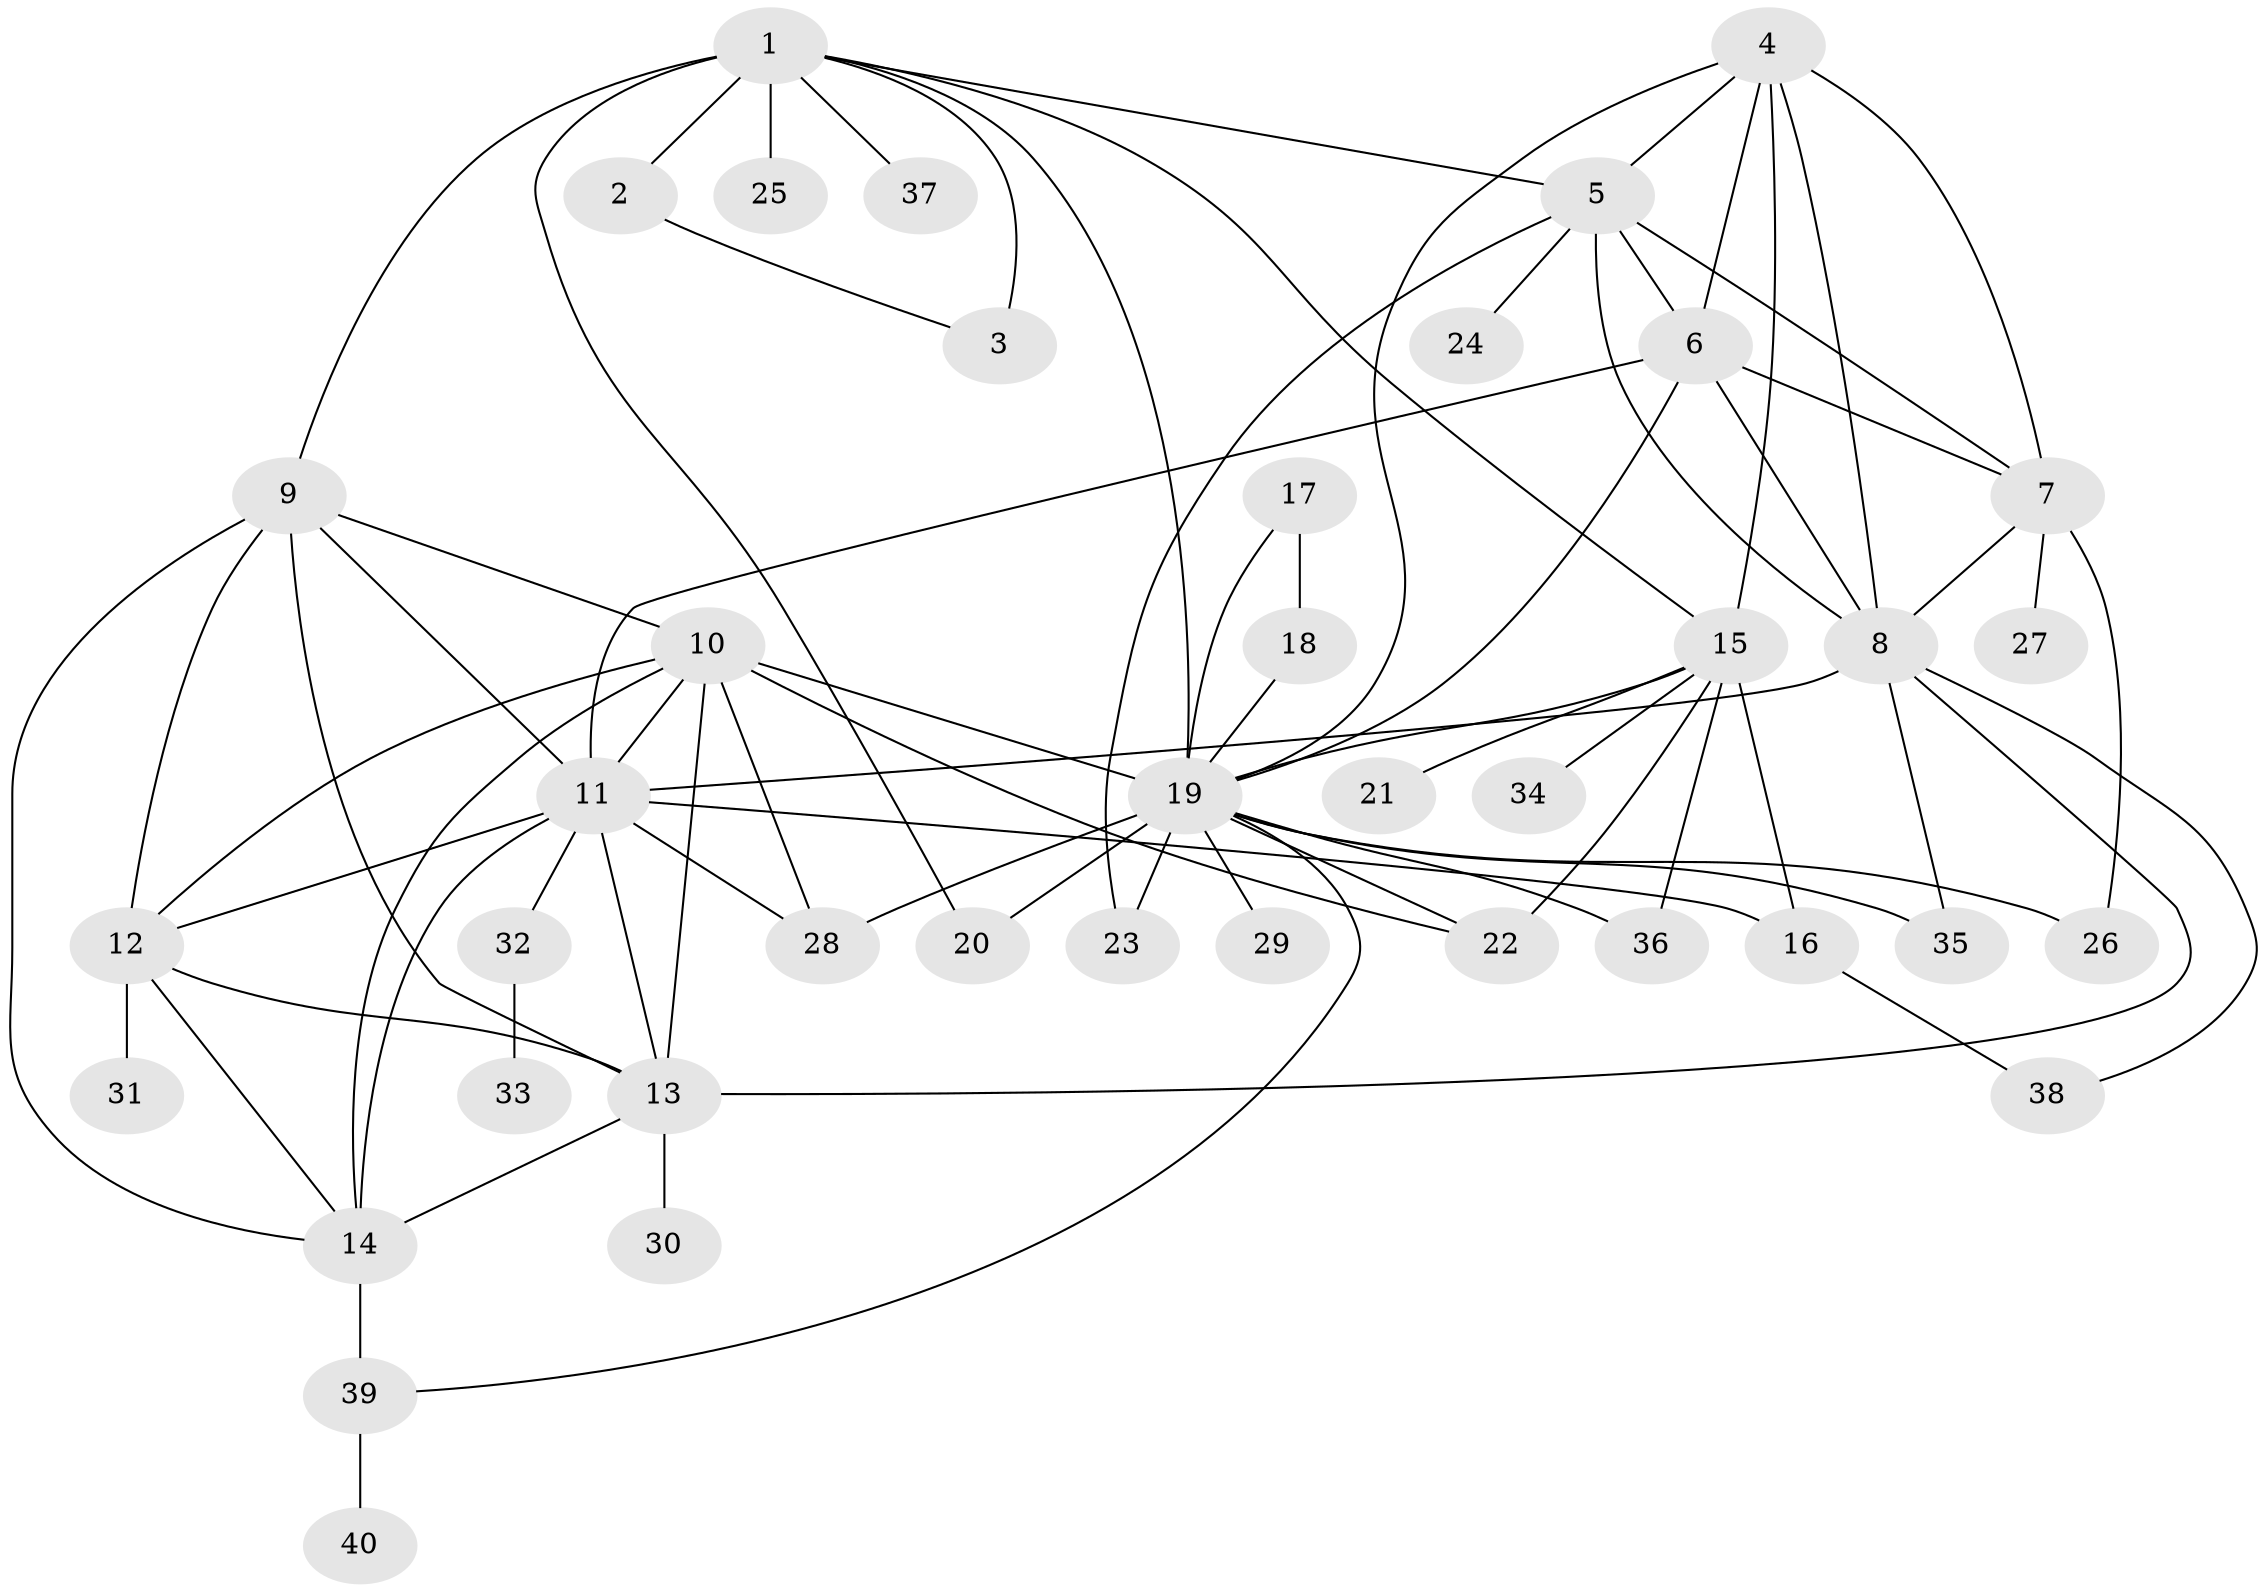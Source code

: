 // original degree distribution, {6: 0.03076923076923077, 8: 0.038461538461538464, 5: 0.023076923076923078, 15: 0.007692307692307693, 11: 0.023076923076923078, 12: 0.023076923076923078, 7: 0.03076923076923077, 10: 0.015384615384615385, 9: 0.03076923076923077, 13: 0.007692307692307693, 2: 0.17692307692307693, 1: 0.5461538461538461, 4: 0.023076923076923078, 3: 0.023076923076923078}
// Generated by graph-tools (version 1.1) at 2025/52/03/04/25 22:52:40]
// undirected, 40 vertices, 77 edges
graph export_dot {
  node [color=gray90,style=filled];
  1;
  2;
  3;
  4;
  5;
  6;
  7;
  8;
  9;
  10;
  11;
  12;
  13;
  14;
  15;
  16;
  17;
  18;
  19;
  20;
  21;
  22;
  23;
  24;
  25;
  26;
  27;
  28;
  29;
  30;
  31;
  32;
  33;
  34;
  35;
  36;
  37;
  38;
  39;
  40;
  1 -- 2 [weight=4.0];
  1 -- 3 [weight=4.0];
  1 -- 5 [weight=1.0];
  1 -- 9 [weight=1.0];
  1 -- 15 [weight=1.0];
  1 -- 19 [weight=1.0];
  1 -- 20 [weight=1.0];
  1 -- 25 [weight=5.0];
  1 -- 37 [weight=1.0];
  2 -- 3 [weight=1.0];
  4 -- 5 [weight=2.0];
  4 -- 6 [weight=2.0];
  4 -- 7 [weight=2.0];
  4 -- 8 [weight=2.0];
  4 -- 15 [weight=1.0];
  4 -- 19 [weight=1.0];
  5 -- 6 [weight=1.0];
  5 -- 7 [weight=1.0];
  5 -- 8 [weight=1.0];
  5 -- 23 [weight=1.0];
  5 -- 24 [weight=1.0];
  6 -- 7 [weight=1.0];
  6 -- 8 [weight=1.0];
  6 -- 11 [weight=1.0];
  6 -- 19 [weight=1.0];
  7 -- 8 [weight=1.0];
  7 -- 26 [weight=4.0];
  7 -- 27 [weight=1.0];
  8 -- 11 [weight=1.0];
  8 -- 13 [weight=1.0];
  8 -- 35 [weight=1.0];
  8 -- 38 [weight=1.0];
  9 -- 10 [weight=1.0];
  9 -- 11 [weight=1.0];
  9 -- 12 [weight=1.0];
  9 -- 13 [weight=1.0];
  9 -- 14 [weight=1.0];
  10 -- 11 [weight=1.0];
  10 -- 12 [weight=1.0];
  10 -- 13 [weight=1.0];
  10 -- 14 [weight=1.0];
  10 -- 19 [weight=1.0];
  10 -- 22 [weight=1.0];
  10 -- 28 [weight=1.0];
  11 -- 12 [weight=1.0];
  11 -- 13 [weight=6.0];
  11 -- 14 [weight=1.0];
  11 -- 16 [weight=1.0];
  11 -- 28 [weight=1.0];
  11 -- 32 [weight=1.0];
  12 -- 13 [weight=1.0];
  12 -- 14 [weight=1.0];
  12 -- 31 [weight=1.0];
  13 -- 14 [weight=1.0];
  13 -- 30 [weight=1.0];
  14 -- 39 [weight=2.0];
  15 -- 16 [weight=5.0];
  15 -- 19 [weight=1.0];
  15 -- 21 [weight=1.0];
  15 -- 22 [weight=1.0];
  15 -- 34 [weight=1.0];
  15 -- 36 [weight=3.0];
  16 -- 38 [weight=1.0];
  17 -- 18 [weight=1.0];
  17 -- 19 [weight=4.0];
  18 -- 19 [weight=4.0];
  19 -- 20 [weight=5.0];
  19 -- 22 [weight=1.0];
  19 -- 23 [weight=1.0];
  19 -- 26 [weight=1.0];
  19 -- 28 [weight=2.0];
  19 -- 29 [weight=1.0];
  19 -- 35 [weight=1.0];
  19 -- 36 [weight=1.0];
  19 -- 39 [weight=1.0];
  32 -- 33 [weight=1.0];
  39 -- 40 [weight=1.0];
}
